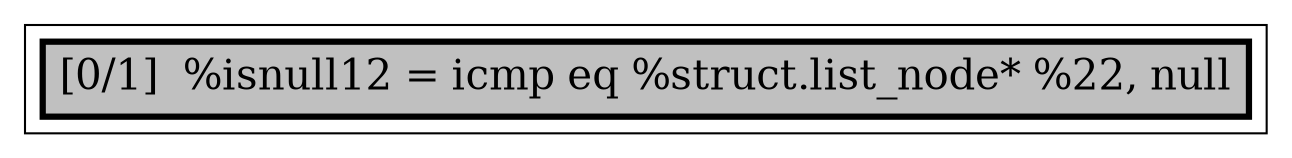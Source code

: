 
digraph G {





subgraph cluster0 {


node356 [penwidth=3.0,fontsize=20,fillcolor=grey,label="[0/1]  %isnull12 = icmp eq %struct.list_node* %22, null",shape=rectangle,style=filled ]



}

}
